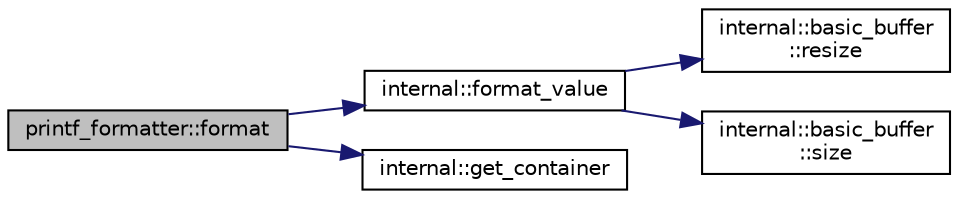 digraph "printf_formatter::format"
{
  edge [fontname="Helvetica",fontsize="10",labelfontname="Helvetica",labelfontsize="10"];
  node [fontname="Helvetica",fontsize="10",shape=record];
  rankdir="LR";
  Node1 [label="printf_formatter::format",height=0.2,width=0.4,color="black", fillcolor="grey75", style="filled" fontcolor="black"];
  Node1 -> Node2 [color="midnightblue",fontsize="10",style="solid",fontname="Helvetica"];
  Node2 [label="internal::format_value",height=0.2,width=0.4,color="black", fillcolor="white", style="filled",URL="$namespaceinternal.html#a1be3f9974ada7afa2fc121fd6cf13521"];
  Node2 -> Node3 [color="midnightblue",fontsize="10",style="solid",fontname="Helvetica"];
  Node3 [label="internal::basic_buffer\l::resize",height=0.2,width=0.4,color="black", fillcolor="white", style="filled",URL="$classinternal_1_1basic__buffer.html#adbd2b147e114f0cc4573f734d4326669"];
  Node2 -> Node4 [color="midnightblue",fontsize="10",style="solid",fontname="Helvetica"];
  Node4 [label="internal::basic_buffer\l::size",height=0.2,width=0.4,color="black", fillcolor="white", style="filled",URL="$classinternal_1_1basic__buffer.html#abc95713c3873c5820f10105fe7c7af93"];
  Node1 -> Node5 [color="midnightblue",fontsize="10",style="solid",fontname="Helvetica"];
  Node5 [label="internal::get_container",height=0.2,width=0.4,color="black", fillcolor="white", style="filled",URL="$namespaceinternal.html#a8cf1f0f18fd01743349131744dc7c1c3"];
}
